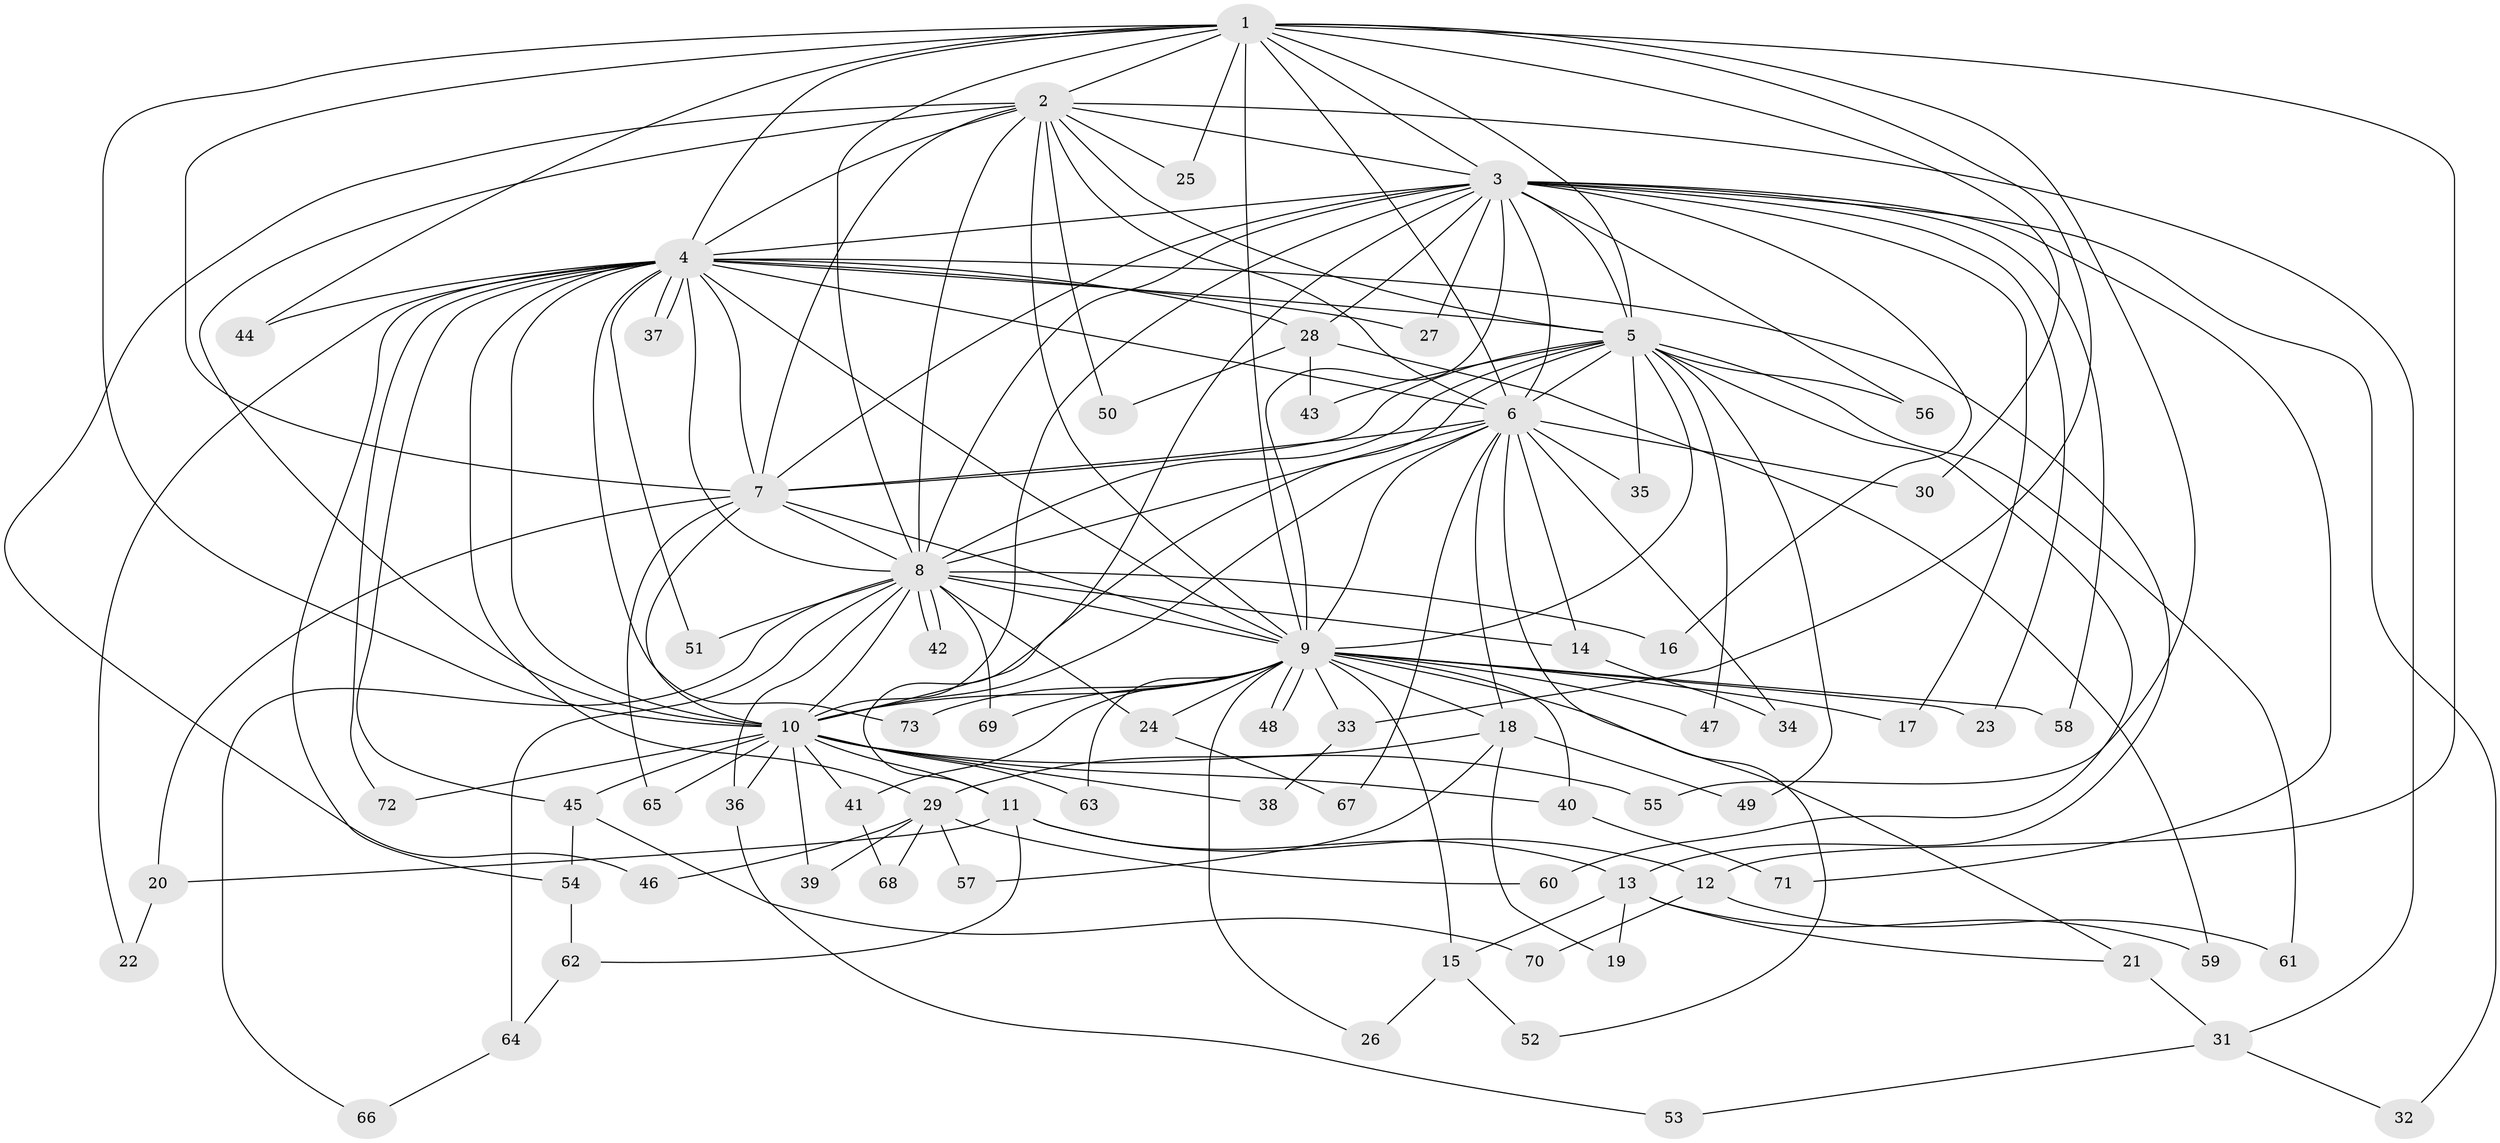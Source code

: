 // Generated by graph-tools (version 1.1) at 2025/01/03/09/25 03:01:12]
// undirected, 73 vertices, 171 edges
graph export_dot {
graph [start="1"]
  node [color=gray90,style=filled];
  1;
  2;
  3;
  4;
  5;
  6;
  7;
  8;
  9;
  10;
  11;
  12;
  13;
  14;
  15;
  16;
  17;
  18;
  19;
  20;
  21;
  22;
  23;
  24;
  25;
  26;
  27;
  28;
  29;
  30;
  31;
  32;
  33;
  34;
  35;
  36;
  37;
  38;
  39;
  40;
  41;
  42;
  43;
  44;
  45;
  46;
  47;
  48;
  49;
  50;
  51;
  52;
  53;
  54;
  55;
  56;
  57;
  58;
  59;
  60;
  61;
  62;
  63;
  64;
  65;
  66;
  67;
  68;
  69;
  70;
  71;
  72;
  73;
  1 -- 2;
  1 -- 3;
  1 -- 4;
  1 -- 5;
  1 -- 6;
  1 -- 7;
  1 -- 8;
  1 -- 9;
  1 -- 10;
  1 -- 12;
  1 -- 25;
  1 -- 30;
  1 -- 33;
  1 -- 44;
  1 -- 55;
  2 -- 3;
  2 -- 4;
  2 -- 5;
  2 -- 6;
  2 -- 7;
  2 -- 8;
  2 -- 9;
  2 -- 10;
  2 -- 25;
  2 -- 31;
  2 -- 46;
  2 -- 50;
  3 -- 4;
  3 -- 5;
  3 -- 6;
  3 -- 7;
  3 -- 8;
  3 -- 9;
  3 -- 10;
  3 -- 11;
  3 -- 16;
  3 -- 17;
  3 -- 23;
  3 -- 27;
  3 -- 28;
  3 -- 32;
  3 -- 56;
  3 -- 58;
  3 -- 71;
  4 -- 5;
  4 -- 6;
  4 -- 7;
  4 -- 8;
  4 -- 9;
  4 -- 10;
  4 -- 13;
  4 -- 22;
  4 -- 27;
  4 -- 28;
  4 -- 29;
  4 -- 37;
  4 -- 37;
  4 -- 44;
  4 -- 45;
  4 -- 51;
  4 -- 54;
  4 -- 72;
  4 -- 73;
  5 -- 6;
  5 -- 7;
  5 -- 8;
  5 -- 9;
  5 -- 10;
  5 -- 35;
  5 -- 43;
  5 -- 47;
  5 -- 49;
  5 -- 56;
  5 -- 60;
  5 -- 61;
  6 -- 7;
  6 -- 8;
  6 -- 9;
  6 -- 10;
  6 -- 14;
  6 -- 18;
  6 -- 30;
  6 -- 34;
  6 -- 35;
  6 -- 52;
  6 -- 67;
  7 -- 8;
  7 -- 9;
  7 -- 10;
  7 -- 20;
  7 -- 65;
  8 -- 9;
  8 -- 10;
  8 -- 14;
  8 -- 16;
  8 -- 24;
  8 -- 36;
  8 -- 42;
  8 -- 42;
  8 -- 51;
  8 -- 64;
  8 -- 66;
  8 -- 69;
  9 -- 10;
  9 -- 15;
  9 -- 17;
  9 -- 18;
  9 -- 21;
  9 -- 23;
  9 -- 24;
  9 -- 26;
  9 -- 33;
  9 -- 40;
  9 -- 41;
  9 -- 47;
  9 -- 48;
  9 -- 48;
  9 -- 58;
  9 -- 63;
  9 -- 69;
  9 -- 73;
  10 -- 11;
  10 -- 36;
  10 -- 38;
  10 -- 39;
  10 -- 40;
  10 -- 41;
  10 -- 45;
  10 -- 55;
  10 -- 63;
  10 -- 65;
  10 -- 72;
  11 -- 12;
  11 -- 13;
  11 -- 20;
  11 -- 62;
  12 -- 61;
  12 -- 70;
  13 -- 15;
  13 -- 19;
  13 -- 21;
  13 -- 59;
  14 -- 34;
  15 -- 26;
  15 -- 52;
  18 -- 19;
  18 -- 29;
  18 -- 49;
  18 -- 57;
  20 -- 22;
  21 -- 31;
  24 -- 67;
  28 -- 43;
  28 -- 50;
  28 -- 59;
  29 -- 39;
  29 -- 46;
  29 -- 57;
  29 -- 60;
  29 -- 68;
  31 -- 32;
  31 -- 53;
  33 -- 38;
  36 -- 53;
  40 -- 71;
  41 -- 68;
  45 -- 54;
  45 -- 70;
  54 -- 62;
  62 -- 64;
  64 -- 66;
}
